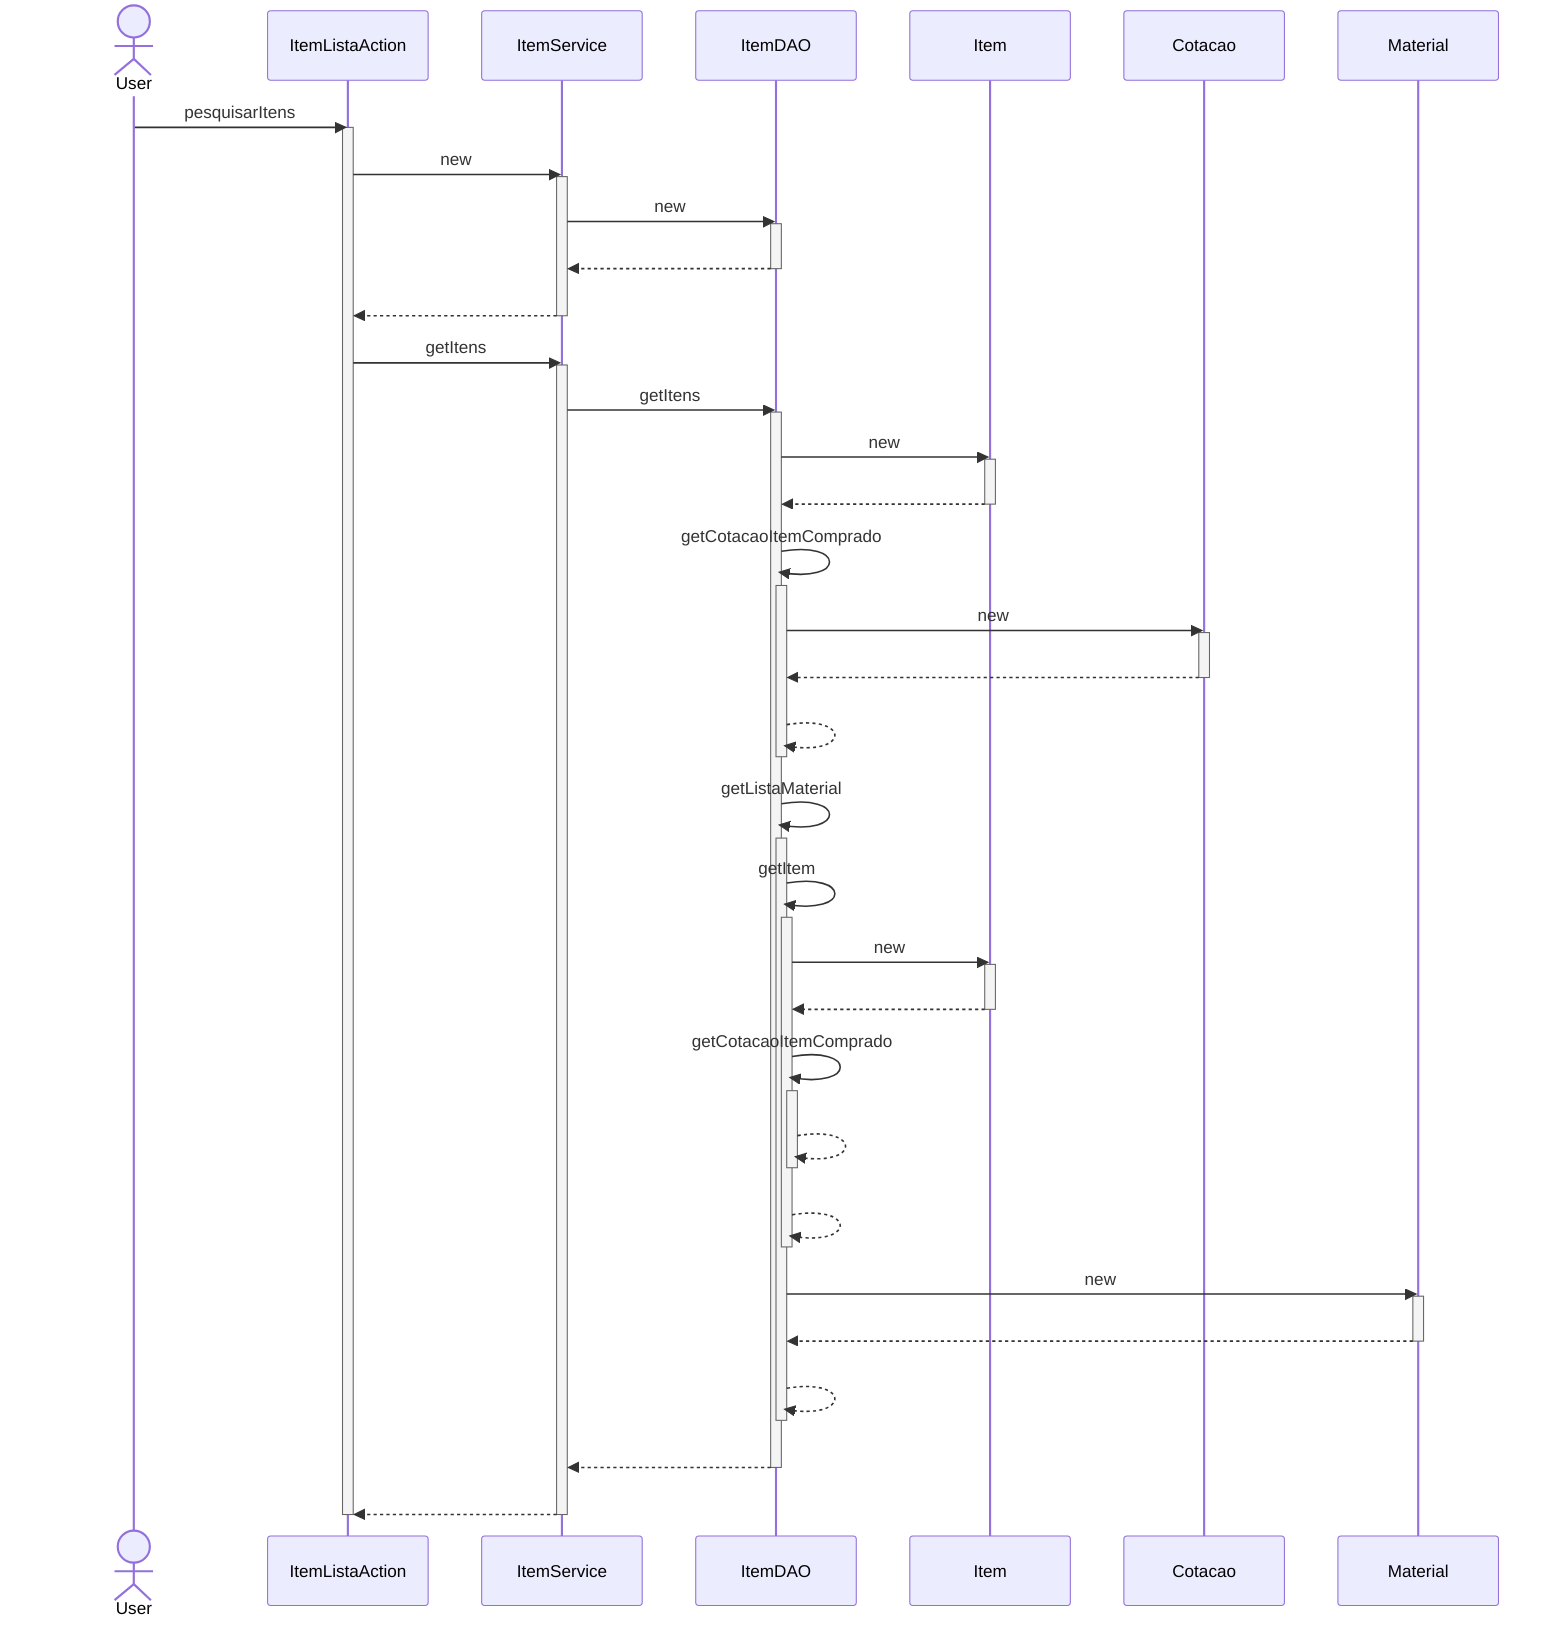 sequenceDiagram
actor User
User ->> ItemListaAction : pesquisarItens
activate ItemListaAction
ItemListaAction ->> ItemService : new
activate ItemService
ItemService ->> ItemDAO : new
activate ItemDAO
ItemDAO -->> ItemService : #32; 
deactivate ItemDAO
ItemService -->> ItemListaAction : #32; 
deactivate ItemService
ItemListaAction ->> ItemService : getItens
activate ItemService
ItemService ->> ItemDAO : getItens
activate ItemDAO
ItemDAO ->> Item : new
activate Item
Item -->> ItemDAO : #32; 
deactivate Item
ItemDAO ->> ItemDAO : getCotacaoItemComprado
activate ItemDAO
ItemDAO ->> Cotacao : new
activate Cotacao
Cotacao -->> ItemDAO : #32; 
deactivate Cotacao
ItemDAO -->> ItemDAO : #32; 
deactivate ItemDAO
ItemDAO ->> ItemDAO : getListaMaterial
activate ItemDAO
ItemDAO ->> ItemDAO : getItem
activate ItemDAO
ItemDAO ->> Item : new
activate Item
Item -->> ItemDAO : #32; 
deactivate Item
ItemDAO ->> ItemDAO : getCotacaoItemComprado
activate ItemDAO
ItemDAO -->> ItemDAO : #32; 
deactivate ItemDAO
ItemDAO -->> ItemDAO : #32; 
deactivate ItemDAO
ItemDAO ->> Material : new
activate Material
Material -->> ItemDAO : #32; 
deactivate Material
ItemDAO -->> ItemDAO : #32; 
deactivate ItemDAO
ItemDAO -->> ItemService : #32; 
deactivate ItemDAO
ItemService -->> ItemListaAction : #32; 
deactivate ItemService
deactivate ItemListaAction